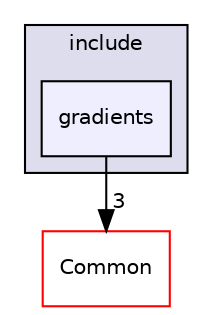 digraph "SU2_CFD/include/gradients" {
  compound=true
  node [ fontsize="10", fontname="Helvetica"];
  edge [ labelfontsize="10", labelfontname="Helvetica"];
  subgraph clusterdir_3b735dd5547717c34264cbbbba892a8a {
    graph [ bgcolor="#ddddee", pencolor="black", label="include" fontname="Helvetica", fontsize="10", URL="dir_3b735dd5547717c34264cbbbba892a8a.html"]
  dir_e3b5e39a00e29047067392aaed2786c3 [shape=box, label="gradients", style="filled", fillcolor="#eeeeff", pencolor="black", URL="dir_e3b5e39a00e29047067392aaed2786c3.html"];
  }
  dir_4ab6b4cc6a7edbff49100e9123df213f [shape=box label="Common" fillcolor="white" style="filled" color="red" URL="dir_4ab6b4cc6a7edbff49100e9123df213f.html"];
  dir_e3b5e39a00e29047067392aaed2786c3->dir_4ab6b4cc6a7edbff49100e9123df213f [headlabel="3", labeldistance=1.5 headhref="dir_000037_000000.html"];
}
